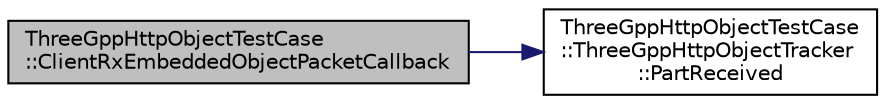 digraph "ThreeGppHttpObjectTestCase::ClientRxEmbeddedObjectPacketCallback"
{
 // LATEX_PDF_SIZE
  edge [fontname="Helvetica",fontsize="10",labelfontname="Helvetica",labelfontsize="10"];
  node [fontname="Helvetica",fontsize="10",shape=record];
  rankdir="LR";
  Node1 [label="ThreeGppHttpObjectTestCase\l::ClientRxEmbeddedObjectPacketCallback",height=0.2,width=0.4,color="black", fillcolor="grey75", style="filled", fontcolor="black",tooltip="Connected with RxEmbeddedObjectPacket trace source of the client."];
  Node1 -> Node2 [color="midnightblue",fontsize="10",style="solid",fontname="Helvetica"];
  Node2 [label="ThreeGppHttpObjectTestCase\l::ThreeGppHttpObjectTracker\l::PartReceived",height=0.2,width=0.4,color="black", fillcolor="white", style="filled",URL="$class_three_gpp_http_object_test_case_1_1_three_gpp_http_object_tracker.html#a0521b195f0b3f183d209b71549c74ce0",tooltip="Shall be invoked when an object part has been received."];
}
